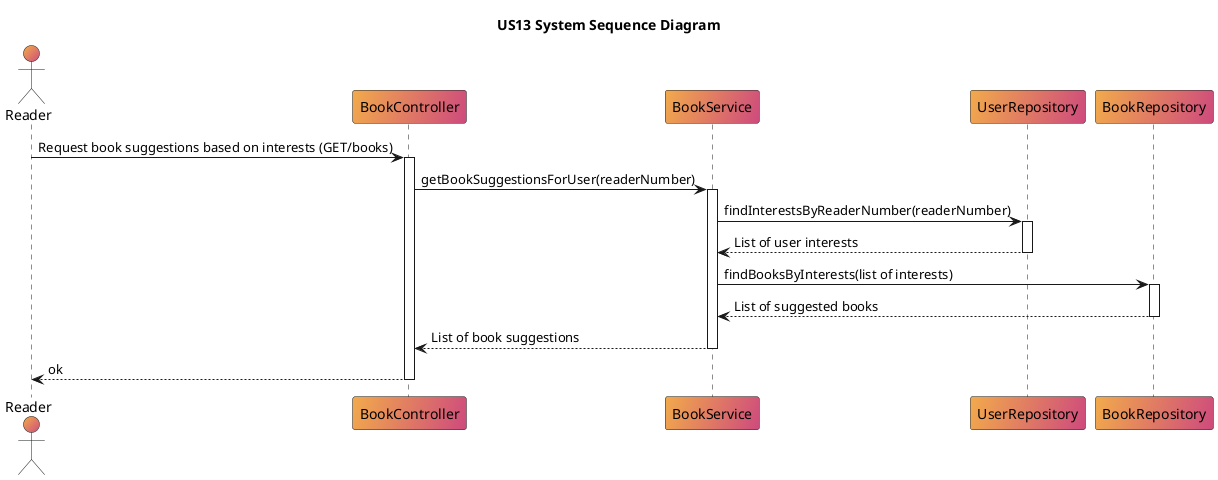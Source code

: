 @startuml


title US13 System Sequence Diagram
actor "Reader" as Reader #F2AA4CFF/CE4A7EFF
participant BookController #F2AA4CFF/CE4A7EFF
participant BookService #F2AA4CFF/CE4A7EFF
participant UserRepository #F2AA4CFF/CE4A7EFF
participant BookRepository #F2AA4CFF/CE4A7EFF

Reader -> BookController: Request book suggestions based on interests (GET/books)
activate BookController
BookController -> BookService: getBookSuggestionsForUser(readerNumber)
activate BookService
BookService -> UserRepository: findInterestsByReaderNumber(readerNumber)
activate UserRepository
UserRepository --> BookService: List of user interests
deactivate UserRepository

BookService -> BookRepository: findBooksByInterests(list of interests)
activate BookRepository
BookRepository --> BookService: List of suggested books
deactivate BookRepository

BookService --> BookController: List of book suggestions
deactivate BookService
BookController --> Reader:ok
deactivate BookController
@enduml